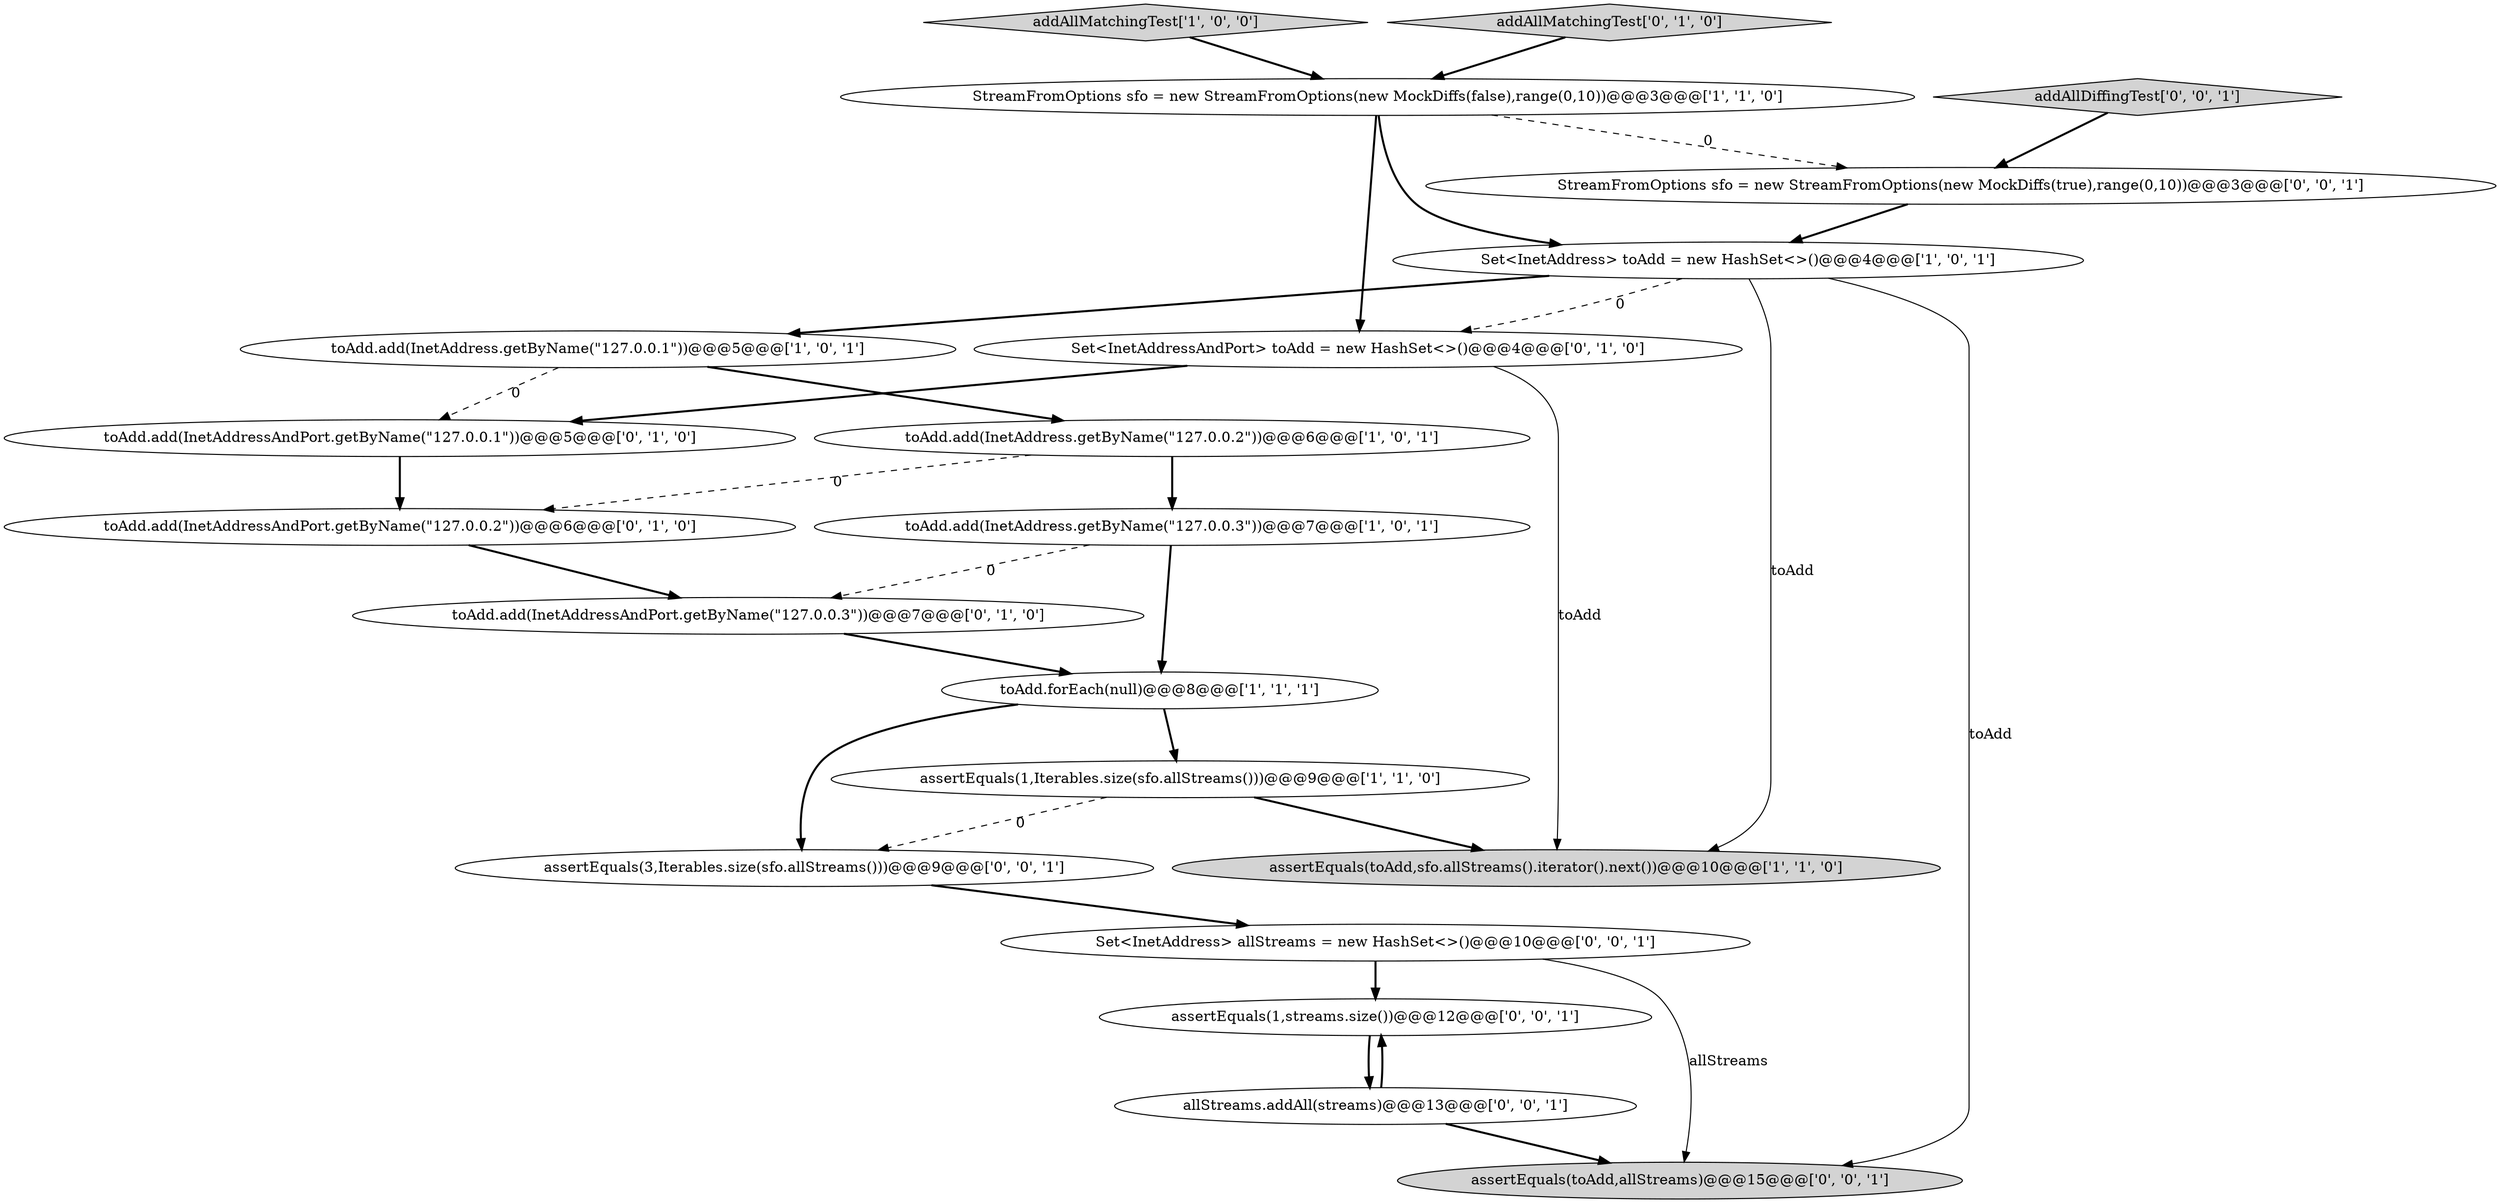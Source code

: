 digraph {
8 [style = filled, label = "addAllMatchingTest['1', '0', '0']", fillcolor = lightgray, shape = diamond image = "AAA0AAABBB1BBB"];
6 [style = filled, label = "toAdd.add(InetAddress.getByName(\"127.0.0.2\"))@@@6@@@['1', '0', '1']", fillcolor = white, shape = ellipse image = "AAA0AAABBB1BBB"];
13 [style = filled, label = "toAdd.add(InetAddressAndPort.getByName(\"127.0.0.3\"))@@@7@@@['0', '1', '0']", fillcolor = white, shape = ellipse image = "AAA1AAABBB2BBB"];
7 [style = filled, label = "toAdd.add(InetAddress.getByName(\"127.0.0.1\"))@@@5@@@['1', '0', '1']", fillcolor = white, shape = ellipse image = "AAA0AAABBB1BBB"];
17 [style = filled, label = "assertEquals(toAdd,allStreams)@@@15@@@['0', '0', '1']", fillcolor = lightgray, shape = ellipse image = "AAA0AAABBB3BBB"];
19 [style = filled, label = "Set<InetAddress> allStreams = new HashSet<>()@@@10@@@['0', '0', '1']", fillcolor = white, shape = ellipse image = "AAA0AAABBB3BBB"];
15 [style = filled, label = "allStreams.addAll(streams)@@@13@@@['0', '0', '1']", fillcolor = white, shape = ellipse image = "AAA0AAABBB3BBB"];
10 [style = filled, label = "toAdd.add(InetAddressAndPort.getByName(\"127.0.0.2\"))@@@6@@@['0', '1', '0']", fillcolor = white, shape = ellipse image = "AAA1AAABBB2BBB"];
18 [style = filled, label = "assertEquals(1,streams.size())@@@12@@@['0', '0', '1']", fillcolor = white, shape = ellipse image = "AAA0AAABBB3BBB"];
16 [style = filled, label = "assertEquals(3,Iterables.size(sfo.allStreams()))@@@9@@@['0', '0', '1']", fillcolor = white, shape = ellipse image = "AAA0AAABBB3BBB"];
12 [style = filled, label = "Set<InetAddressAndPort> toAdd = new HashSet<>()@@@4@@@['0', '1', '0']", fillcolor = white, shape = ellipse image = "AAA1AAABBB2BBB"];
0 [style = filled, label = "assertEquals(toAdd,sfo.allStreams().iterator().next())@@@10@@@['1', '1', '0']", fillcolor = lightgray, shape = ellipse image = "AAA0AAABBB1BBB"];
9 [style = filled, label = "addAllMatchingTest['0', '1', '0']", fillcolor = lightgray, shape = diamond image = "AAA0AAABBB2BBB"];
11 [style = filled, label = "toAdd.add(InetAddressAndPort.getByName(\"127.0.0.1\"))@@@5@@@['0', '1', '0']", fillcolor = white, shape = ellipse image = "AAA1AAABBB2BBB"];
3 [style = filled, label = "toAdd.add(InetAddress.getByName(\"127.0.0.3\"))@@@7@@@['1', '0', '1']", fillcolor = white, shape = ellipse image = "AAA0AAABBB1BBB"];
14 [style = filled, label = "StreamFromOptions sfo = new StreamFromOptions(new MockDiffs(true),range(0,10))@@@3@@@['0', '0', '1']", fillcolor = white, shape = ellipse image = "AAA0AAABBB3BBB"];
20 [style = filled, label = "addAllDiffingTest['0', '0', '1']", fillcolor = lightgray, shape = diamond image = "AAA0AAABBB3BBB"];
5 [style = filled, label = "assertEquals(1,Iterables.size(sfo.allStreams()))@@@9@@@['1', '1', '0']", fillcolor = white, shape = ellipse image = "AAA0AAABBB1BBB"];
2 [style = filled, label = "Set<InetAddress> toAdd = new HashSet<>()@@@4@@@['1', '0', '1']", fillcolor = white, shape = ellipse image = "AAA0AAABBB1BBB"];
4 [style = filled, label = "StreamFromOptions sfo = new StreamFromOptions(new MockDiffs(false),range(0,10))@@@3@@@['1', '1', '0']", fillcolor = white, shape = ellipse image = "AAA0AAABBB1BBB"];
1 [style = filled, label = "toAdd.forEach(null)@@@8@@@['1', '1', '1']", fillcolor = white, shape = ellipse image = "AAA0AAABBB1BBB"];
5->16 [style = dashed, label="0"];
4->14 [style = dashed, label="0"];
19->17 [style = solid, label="allStreams"];
2->0 [style = solid, label="toAdd"];
8->4 [style = bold, label=""];
9->4 [style = bold, label=""];
15->18 [style = bold, label=""];
2->7 [style = bold, label=""];
16->19 [style = bold, label=""];
7->6 [style = bold, label=""];
7->11 [style = dashed, label="0"];
3->13 [style = dashed, label="0"];
3->1 [style = bold, label=""];
4->2 [style = bold, label=""];
2->17 [style = solid, label="toAdd"];
5->0 [style = bold, label=""];
11->10 [style = bold, label=""];
10->13 [style = bold, label=""];
12->0 [style = solid, label="toAdd"];
18->15 [style = bold, label=""];
6->3 [style = bold, label=""];
4->12 [style = bold, label=""];
13->1 [style = bold, label=""];
14->2 [style = bold, label=""];
12->11 [style = bold, label=""];
1->16 [style = bold, label=""];
6->10 [style = dashed, label="0"];
20->14 [style = bold, label=""];
19->18 [style = bold, label=""];
2->12 [style = dashed, label="0"];
1->5 [style = bold, label=""];
15->17 [style = bold, label=""];
}

